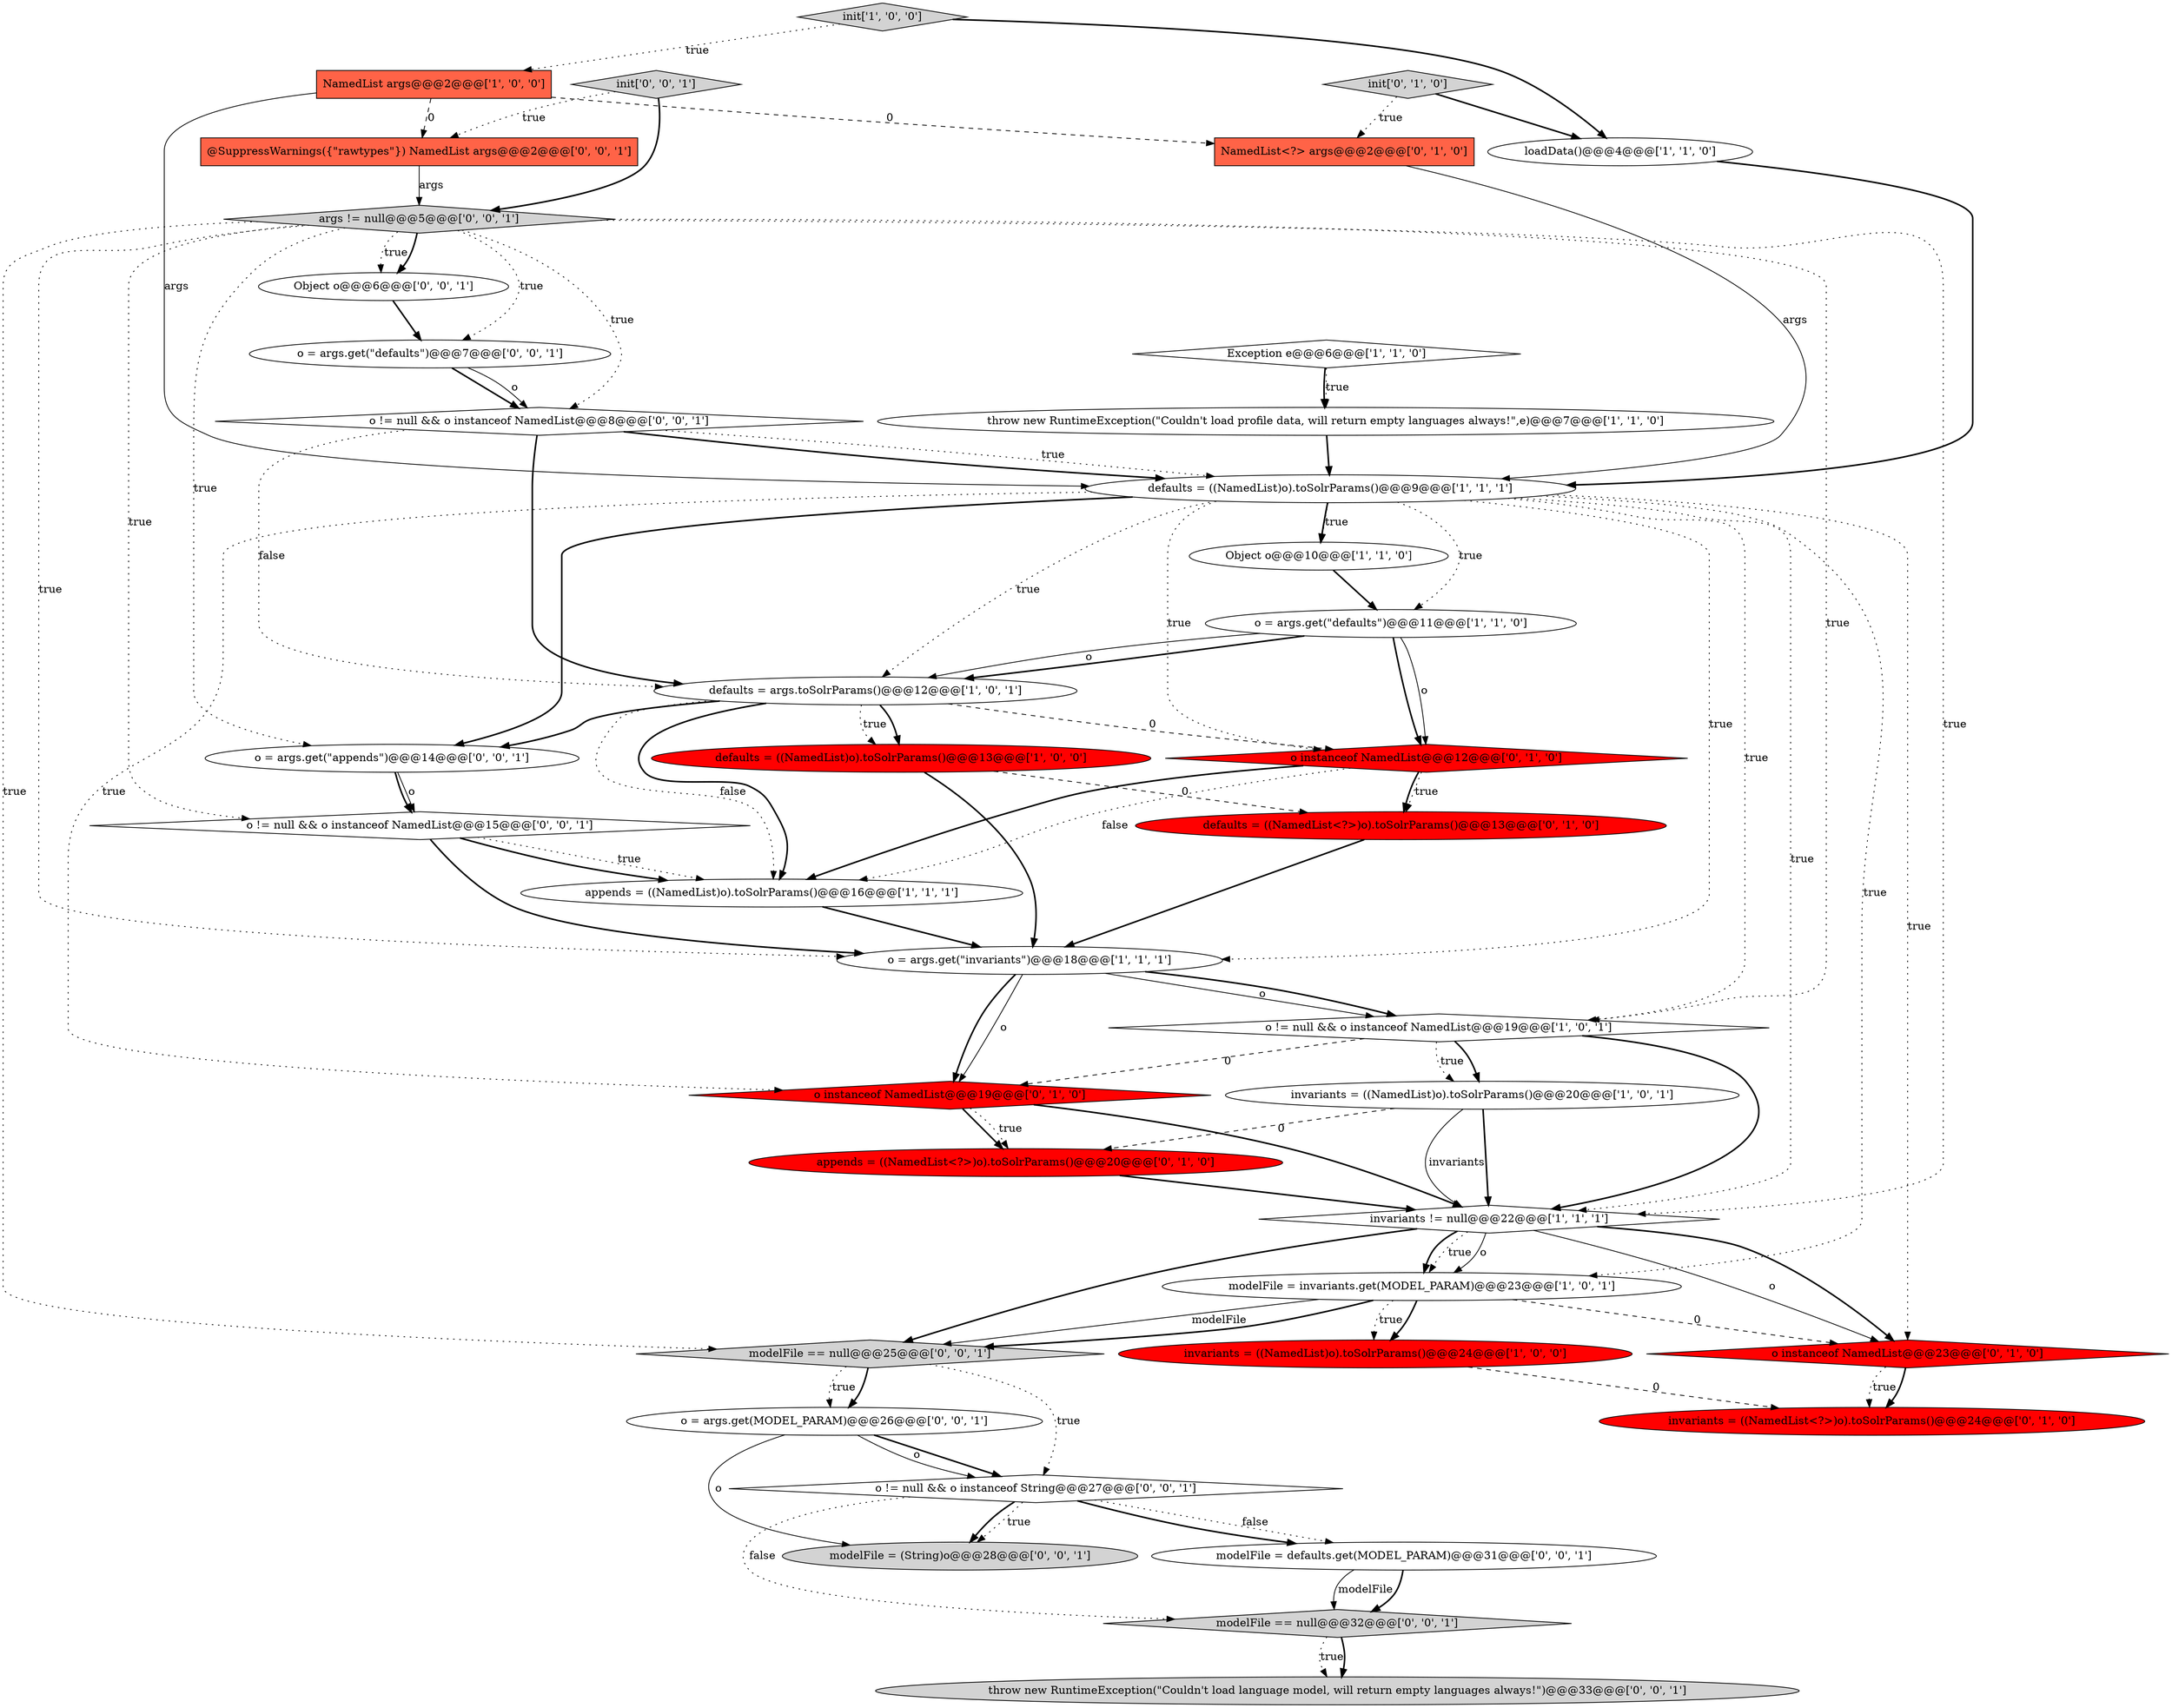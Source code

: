 digraph {
8 [style = filled, label = "loadData()@@@4@@@['1', '1', '0']", fillcolor = white, shape = ellipse image = "AAA0AAABBB1BBB"];
9 [style = filled, label = "o = args.get(\"defaults\")@@@11@@@['1', '1', '0']", fillcolor = white, shape = ellipse image = "AAA0AAABBB1BBB"];
3 [style = filled, label = "defaults = ((NamedList)o).toSolrParams()@@@13@@@['1', '0', '0']", fillcolor = red, shape = ellipse image = "AAA1AAABBB1BBB"];
20 [style = filled, label = "o instanceof NamedList@@@23@@@['0', '1', '0']", fillcolor = red, shape = diamond image = "AAA1AAABBB2BBB"];
24 [style = filled, label = "o instanceof NamedList@@@12@@@['0', '1', '0']", fillcolor = red, shape = diamond image = "AAA1AAABBB2BBB"];
31 [style = filled, label = "o = args.get(\"appends\")@@@14@@@['0', '0', '1']", fillcolor = white, shape = ellipse image = "AAA0AAABBB3BBB"];
35 [style = filled, label = "@SuppressWarnings({\"rawtypes\"}) NamedList args@@@2@@@['0', '0', '1']", fillcolor = tomato, shape = box image = "AAA0AAABBB3BBB"];
14 [style = filled, label = "o != null && o instanceof NamedList@@@19@@@['1', '0', '1']", fillcolor = white, shape = diamond image = "AAA0AAABBB1BBB"];
39 [style = filled, label = "modelFile = defaults.get(MODEL_PARAM)@@@31@@@['0', '0', '1']", fillcolor = white, shape = ellipse image = "AAA0AAABBB3BBB"];
7 [style = filled, label = "defaults = args.toSolrParams()@@@12@@@['1', '0', '1']", fillcolor = white, shape = ellipse image = "AAA0AAABBB1BBB"];
13 [style = filled, label = "Exception e@@@6@@@['1', '1', '0']", fillcolor = white, shape = diamond image = "AAA0AAABBB1BBB"];
36 [style = filled, label = "o = args.get(MODEL_PARAM)@@@26@@@['0', '0', '1']", fillcolor = white, shape = ellipse image = "AAA0AAABBB3BBB"];
33 [style = filled, label = "Object o@@@6@@@['0', '0', '1']", fillcolor = white, shape = ellipse image = "AAA0AAABBB3BBB"];
34 [style = filled, label = "o != null && o instanceof NamedList@@@8@@@['0', '0', '1']", fillcolor = white, shape = diamond image = "AAA0AAABBB3BBB"];
22 [style = filled, label = "o instanceof NamedList@@@19@@@['0', '1', '0']", fillcolor = red, shape = diamond image = "AAA1AAABBB2BBB"];
16 [style = filled, label = "invariants = ((NamedList)o).toSolrParams()@@@20@@@['1', '0', '1']", fillcolor = white, shape = ellipse image = "AAA0AAABBB1BBB"];
18 [style = filled, label = "appends = ((NamedList<?>)o).toSolrParams()@@@20@@@['0', '1', '0']", fillcolor = red, shape = ellipse image = "AAA1AAABBB2BBB"];
23 [style = filled, label = "init['0', '1', '0']", fillcolor = lightgray, shape = diamond image = "AAA0AAABBB2BBB"];
11 [style = filled, label = "invariants != null@@@22@@@['1', '1', '1']", fillcolor = white, shape = diamond image = "AAA0AAABBB1BBB"];
2 [style = filled, label = "Object o@@@10@@@['1', '1', '0']", fillcolor = white, shape = ellipse image = "AAA0AAABBB1BBB"];
12 [style = filled, label = "defaults = ((NamedList)o).toSolrParams()@@@9@@@['1', '1', '1']", fillcolor = white, shape = ellipse image = "AAA0AAABBB1BBB"];
37 [style = filled, label = "throw new RuntimeException(\"Couldn't load language model, will return empty languages always!\")@@@33@@@['0', '0', '1']", fillcolor = lightgray, shape = ellipse image = "AAA0AAABBB3BBB"];
15 [style = filled, label = "appends = ((NamedList)o).toSolrParams()@@@16@@@['1', '1', '1']", fillcolor = white, shape = ellipse image = "AAA0AAABBB1BBB"];
5 [style = filled, label = "modelFile = invariants.get(MODEL_PARAM)@@@23@@@['1', '0', '1']", fillcolor = white, shape = ellipse image = "AAA0AAABBB1BBB"];
26 [style = filled, label = "modelFile == null@@@32@@@['0', '0', '1']", fillcolor = lightgray, shape = diamond image = "AAA0AAABBB3BBB"];
6 [style = filled, label = "NamedList args@@@2@@@['1', '0', '0']", fillcolor = tomato, shape = box image = "AAA1AAABBB1BBB"];
1 [style = filled, label = "o = args.get(\"invariants\")@@@18@@@['1', '1', '1']", fillcolor = white, shape = ellipse image = "AAA0AAABBB1BBB"];
25 [style = filled, label = "modelFile == null@@@25@@@['0', '0', '1']", fillcolor = lightgray, shape = diamond image = "AAA0AAABBB3BBB"];
4 [style = filled, label = "invariants = ((NamedList)o).toSolrParams()@@@24@@@['1', '0', '0']", fillcolor = red, shape = ellipse image = "AAA1AAABBB1BBB"];
30 [style = filled, label = "args != null@@@5@@@['0', '0', '1']", fillcolor = lightgray, shape = diamond image = "AAA0AAABBB3BBB"];
21 [style = filled, label = "defaults = ((NamedList<?>)o).toSolrParams()@@@13@@@['0', '1', '0']", fillcolor = red, shape = ellipse image = "AAA1AAABBB2BBB"];
0 [style = filled, label = "init['1', '0', '0']", fillcolor = lightgray, shape = diamond image = "AAA0AAABBB1BBB"];
27 [style = filled, label = "o = args.get(\"defaults\")@@@7@@@['0', '0', '1']", fillcolor = white, shape = ellipse image = "AAA0AAABBB3BBB"];
29 [style = filled, label = "init['0', '0', '1']", fillcolor = lightgray, shape = diamond image = "AAA0AAABBB3BBB"];
32 [style = filled, label = "o != null && o instanceof String@@@27@@@['0', '0', '1']", fillcolor = white, shape = diamond image = "AAA0AAABBB3BBB"];
38 [style = filled, label = "modelFile = (String)o@@@28@@@['0', '0', '1']", fillcolor = lightgray, shape = ellipse image = "AAA0AAABBB3BBB"];
10 [style = filled, label = "throw new RuntimeException(\"Couldn't load profile data, will return empty languages always!\",e)@@@7@@@['1', '1', '0']", fillcolor = white, shape = ellipse image = "AAA0AAABBB1BBB"];
17 [style = filled, label = "invariants = ((NamedList<?>)o).toSolrParams()@@@24@@@['0', '1', '0']", fillcolor = red, shape = ellipse image = "AAA1AAABBB2BBB"];
19 [style = filled, label = "NamedList<?> args@@@2@@@['0', '1', '0']", fillcolor = tomato, shape = box image = "AAA1AAABBB2BBB"];
28 [style = filled, label = "o != null && o instanceof NamedList@@@15@@@['0', '0', '1']", fillcolor = white, shape = diamond image = "AAA0AAABBB3BBB"];
34->12 [style = dotted, label="true"];
29->30 [style = bold, label=""];
26->37 [style = dotted, label="true"];
35->30 [style = solid, label="args"];
28->15 [style = dotted, label="true"];
7->31 [style = bold, label=""];
9->7 [style = bold, label=""];
13->10 [style = dotted, label="true"];
0->6 [style = dotted, label="true"];
31->28 [style = solid, label="o"];
6->35 [style = dashed, label="0"];
12->2 [style = bold, label=""];
12->20 [style = dotted, label="true"];
24->21 [style = bold, label=""];
10->12 [style = bold, label=""];
21->1 [style = bold, label=""];
0->8 [style = bold, label=""];
1->14 [style = solid, label="o"];
32->26 [style = dotted, label="false"];
24->21 [style = dotted, label="true"];
14->11 [style = bold, label=""];
9->24 [style = bold, label=""];
11->25 [style = bold, label=""];
30->33 [style = dotted, label="true"];
14->16 [style = bold, label=""];
25->32 [style = dotted, label="true"];
3->21 [style = dashed, label="0"];
4->17 [style = dashed, label="0"];
25->36 [style = bold, label=""];
18->11 [style = bold, label=""];
12->2 [style = dotted, label="true"];
14->22 [style = dashed, label="0"];
9->7 [style = solid, label="o"];
11->5 [style = dotted, label="true"];
39->26 [style = solid, label="modelFile"];
2->9 [style = bold, label=""];
23->19 [style = dotted, label="true"];
23->8 [style = bold, label=""];
33->27 [style = bold, label=""];
39->26 [style = bold, label=""];
5->25 [style = bold, label=""];
5->4 [style = dotted, label="true"];
5->20 [style = dashed, label="0"];
12->11 [style = dotted, label="true"];
12->22 [style = dotted, label="true"];
22->18 [style = bold, label=""];
36->38 [style = solid, label="o"];
6->19 [style = dashed, label="0"];
34->7 [style = dotted, label="false"];
16->11 [style = solid, label="invariants"];
26->37 [style = bold, label=""];
31->28 [style = bold, label=""];
12->7 [style = dotted, label="true"];
30->28 [style = dotted, label="true"];
7->15 [style = dotted, label="false"];
22->11 [style = bold, label=""];
12->31 [style = bold, label=""];
13->10 [style = bold, label=""];
1->22 [style = solid, label="o"];
22->18 [style = dotted, label="true"];
30->33 [style = bold, label=""];
3->1 [style = bold, label=""];
20->17 [style = dotted, label="true"];
30->34 [style = dotted, label="true"];
30->14 [style = dotted, label="true"];
6->12 [style = solid, label="args"];
14->16 [style = dotted, label="true"];
11->5 [style = solid, label="o"];
11->5 [style = bold, label=""];
27->34 [style = bold, label=""];
19->12 [style = solid, label="args"];
24->15 [style = dotted, label="false"];
30->25 [style = dotted, label="true"];
5->25 [style = solid, label="modelFile"];
5->4 [style = bold, label=""];
25->36 [style = dotted, label="true"];
32->39 [style = dotted, label="false"];
12->24 [style = dotted, label="true"];
32->38 [style = dotted, label="true"];
7->15 [style = bold, label=""];
32->39 [style = bold, label=""];
30->11 [style = dotted, label="true"];
8->12 [style = bold, label=""];
30->31 [style = dotted, label="true"];
24->15 [style = bold, label=""];
15->1 [style = bold, label=""];
11->20 [style = bold, label=""];
30->1 [style = dotted, label="true"];
20->17 [style = bold, label=""];
16->11 [style = bold, label=""];
28->15 [style = bold, label=""];
30->27 [style = dotted, label="true"];
12->1 [style = dotted, label="true"];
34->7 [style = bold, label=""];
36->32 [style = bold, label=""];
28->1 [style = bold, label=""];
16->18 [style = dashed, label="0"];
34->12 [style = bold, label=""];
7->3 [style = bold, label=""];
1->22 [style = bold, label=""];
32->38 [style = bold, label=""];
12->14 [style = dotted, label="true"];
9->24 [style = solid, label="o"];
27->34 [style = solid, label="o"];
12->5 [style = dotted, label="true"];
7->3 [style = dotted, label="true"];
7->24 [style = dashed, label="0"];
11->20 [style = solid, label="o"];
1->14 [style = bold, label=""];
36->32 [style = solid, label="o"];
29->35 [style = dotted, label="true"];
12->9 [style = dotted, label="true"];
}
